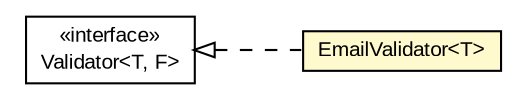 #!/usr/local/bin/dot
#
# Class diagram 
# Generated by UMLGraph version R5_6-24-gf6e263 (http://www.umlgraph.org/)
#

digraph G {
	edge [fontname="arial",fontsize=10,labelfontname="arial",labelfontsize=10];
	node [fontname="arial",fontsize=10,shape=plaintext];
	nodesep=0.25;
	ranksep=0.5;
	rankdir=LR;
	// org.turbogwt.mvp.databind.client.validation.Validator<T, F>
	c696 [label=<<table title="org.turbogwt.mvp.databind.client.validation.Validator" border="0" cellborder="1" cellspacing="0" cellpadding="2" port="p" href="./Validator.html">
		<tr><td><table border="0" cellspacing="0" cellpadding="1">
<tr><td align="center" balign="center"> &#171;interface&#187; </td></tr>
<tr><td align="center" balign="center"> Validator&lt;T, F&gt; </td></tr>
		</table></td></tr>
		</table>>, URL="./Validator.html", fontname="arial", fontcolor="black", fontsize=10.0];
	// org.turbogwt.mvp.databind.client.validation.EmailValidator<T>
	c703 [label=<<table title="org.turbogwt.mvp.databind.client.validation.EmailValidator" border="0" cellborder="1" cellspacing="0" cellpadding="2" port="p" bgcolor="lemonChiffon" href="./EmailValidator.html">
		<tr><td><table border="0" cellspacing="0" cellpadding="1">
<tr><td align="center" balign="center"> EmailValidator&lt;T&gt; </td></tr>
		</table></td></tr>
		</table>>, URL="./EmailValidator.html", fontname="arial", fontcolor="black", fontsize=10.0];
	//org.turbogwt.mvp.databind.client.validation.EmailValidator<T> implements org.turbogwt.mvp.databind.client.validation.Validator<T, F>
	c696:p -> c703:p [dir=back,arrowtail=empty,style=dashed];
}

